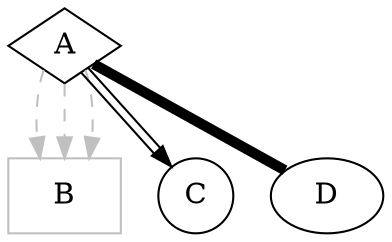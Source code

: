 digraph test1 {

  A [shape=diamond]
  B [shape=box]
  C [shape=circle]

  A -> B [style=dashed, color=grey]
  A -> B [style=dashed, color=grey]
  B [shape=boigraph testyle=dashed, color=grey]
  A -> C [color="black:invis:black"]
  A -> B [style=dashed, color=grey]
  A -> D [penwidth=5, arrowhead=none]

}
